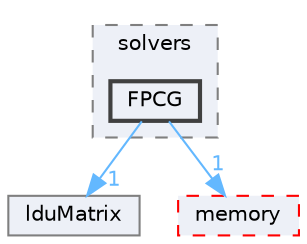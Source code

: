 digraph "src/OpenFOAM/matrices/lduMatrix/solvers/FPCG"
{
 // LATEX_PDF_SIZE
  bgcolor="transparent";
  edge [fontname=Helvetica,fontsize=10,labelfontname=Helvetica,labelfontsize=10];
  node [fontname=Helvetica,fontsize=10,shape=box,height=0.2,width=0.4];
  compound=true
  subgraph clusterdir_f03e085f4fe95c9b32f7b904515484f9 {
    graph [ bgcolor="#edf0f7", pencolor="grey50", label="solvers", fontname=Helvetica,fontsize=10 style="filled,dashed", URL="dir_f03e085f4fe95c9b32f7b904515484f9.html",tooltip=""]
  dir_77772760c0c61c92d41460d51c192fb6 [label="FPCG", fillcolor="#edf0f7", color="grey25", style="filled,bold", URL="dir_77772760c0c61c92d41460d51c192fb6.html",tooltip=""];
  }
  dir_1ce70feb2b06c30ebd4091245573b99e [label="lduMatrix", fillcolor="#edf0f7", color="grey50", style="filled", URL="dir_1ce70feb2b06c30ebd4091245573b99e.html",tooltip=""];
  dir_385a22dcc2f7120acb0f1a7a832b3b8d [label="memory", fillcolor="#edf0f7", color="red", style="filled,dashed", URL="dir_385a22dcc2f7120acb0f1a7a832b3b8d.html",tooltip=""];
  dir_77772760c0c61c92d41460d51c192fb6->dir_1ce70feb2b06c30ebd4091245573b99e [headlabel="1", labeldistance=1.5 headhref="dir_001486_002118.html" href="dir_001486_002118.html" color="steelblue1" fontcolor="steelblue1"];
  dir_77772760c0c61c92d41460d51c192fb6->dir_385a22dcc2f7120acb0f1a7a832b3b8d [headlabel="1", labeldistance=1.5 headhref="dir_001486_002352.html" href="dir_001486_002352.html" color="steelblue1" fontcolor="steelblue1"];
}
